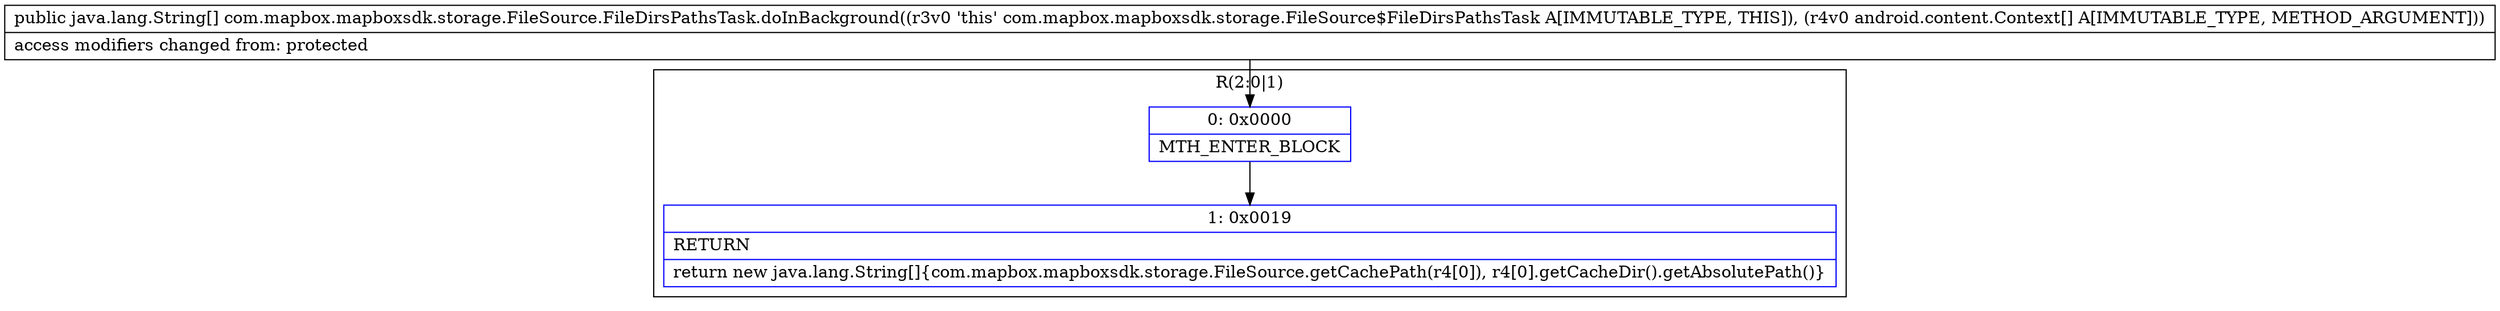 digraph "CFG forcom.mapbox.mapboxsdk.storage.FileSource.FileDirsPathsTask.doInBackground([Landroid\/content\/Context;)[Ljava\/lang\/String;" {
subgraph cluster_Region_1318793479 {
label = "R(2:0|1)";
node [shape=record,color=blue];
Node_0 [shape=record,label="{0\:\ 0x0000|MTH_ENTER_BLOCK\l}"];
Node_1 [shape=record,label="{1\:\ 0x0019|RETURN\l|return new java.lang.String[]\{com.mapbox.mapboxsdk.storage.FileSource.getCachePath(r4[0]), r4[0].getCacheDir().getAbsolutePath()\}\l}"];
}
MethodNode[shape=record,label="{public java.lang.String[] com.mapbox.mapboxsdk.storage.FileSource.FileDirsPathsTask.doInBackground((r3v0 'this' com.mapbox.mapboxsdk.storage.FileSource$FileDirsPathsTask A[IMMUTABLE_TYPE, THIS]), (r4v0 android.content.Context[] A[IMMUTABLE_TYPE, METHOD_ARGUMENT]))  | access modifiers changed from: protected\l}"];
MethodNode -> Node_0;
Node_0 -> Node_1;
}

